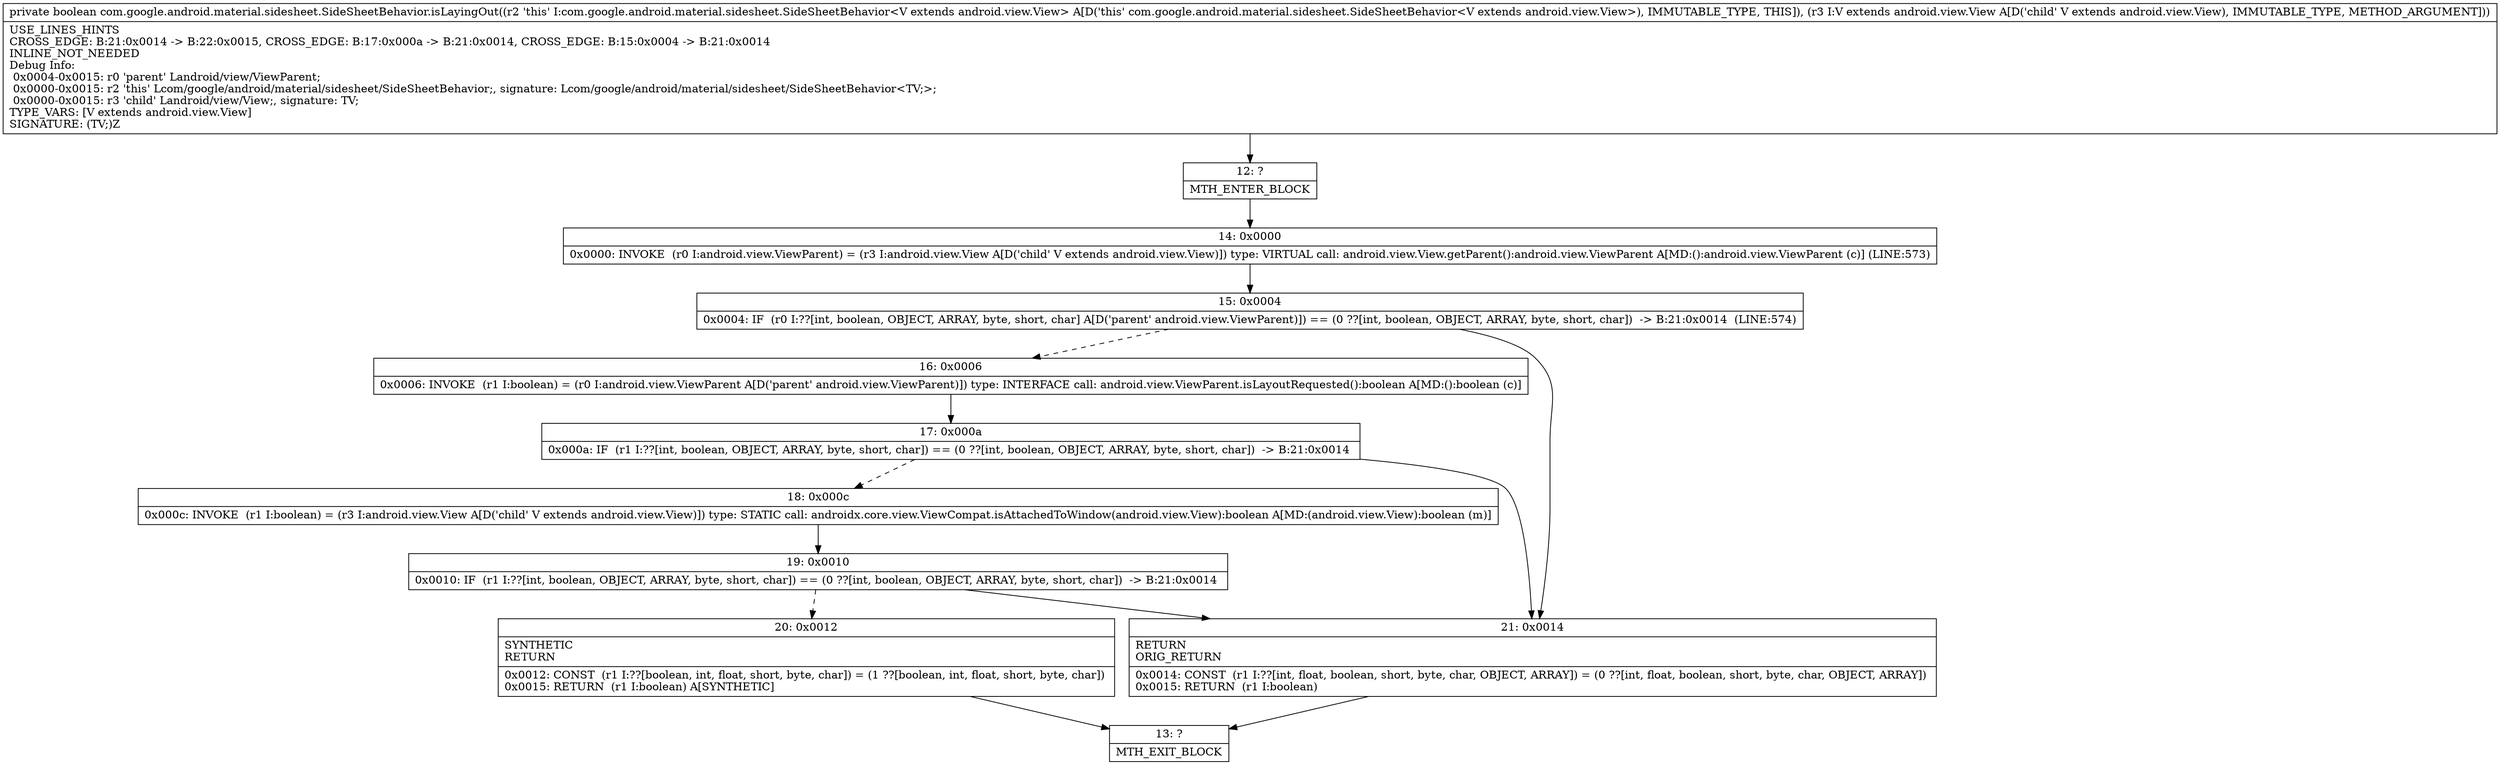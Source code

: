 digraph "CFG forcom.google.android.material.sidesheet.SideSheetBehavior.isLayingOut(Landroid\/view\/View;)Z" {
Node_12 [shape=record,label="{12\:\ ?|MTH_ENTER_BLOCK\l}"];
Node_14 [shape=record,label="{14\:\ 0x0000|0x0000: INVOKE  (r0 I:android.view.ViewParent) = (r3 I:android.view.View A[D('child' V extends android.view.View)]) type: VIRTUAL call: android.view.View.getParent():android.view.ViewParent A[MD:():android.view.ViewParent (c)] (LINE:573)\l}"];
Node_15 [shape=record,label="{15\:\ 0x0004|0x0004: IF  (r0 I:??[int, boolean, OBJECT, ARRAY, byte, short, char] A[D('parent' android.view.ViewParent)]) == (0 ??[int, boolean, OBJECT, ARRAY, byte, short, char])  \-\> B:21:0x0014  (LINE:574)\l}"];
Node_16 [shape=record,label="{16\:\ 0x0006|0x0006: INVOKE  (r1 I:boolean) = (r0 I:android.view.ViewParent A[D('parent' android.view.ViewParent)]) type: INTERFACE call: android.view.ViewParent.isLayoutRequested():boolean A[MD:():boolean (c)]\l}"];
Node_17 [shape=record,label="{17\:\ 0x000a|0x000a: IF  (r1 I:??[int, boolean, OBJECT, ARRAY, byte, short, char]) == (0 ??[int, boolean, OBJECT, ARRAY, byte, short, char])  \-\> B:21:0x0014 \l}"];
Node_18 [shape=record,label="{18\:\ 0x000c|0x000c: INVOKE  (r1 I:boolean) = (r3 I:android.view.View A[D('child' V extends android.view.View)]) type: STATIC call: androidx.core.view.ViewCompat.isAttachedToWindow(android.view.View):boolean A[MD:(android.view.View):boolean (m)]\l}"];
Node_19 [shape=record,label="{19\:\ 0x0010|0x0010: IF  (r1 I:??[int, boolean, OBJECT, ARRAY, byte, short, char]) == (0 ??[int, boolean, OBJECT, ARRAY, byte, short, char])  \-\> B:21:0x0014 \l}"];
Node_20 [shape=record,label="{20\:\ 0x0012|SYNTHETIC\lRETURN\l|0x0012: CONST  (r1 I:??[boolean, int, float, short, byte, char]) = (1 ??[boolean, int, float, short, byte, char]) \l0x0015: RETURN  (r1 I:boolean) A[SYNTHETIC]\l}"];
Node_13 [shape=record,label="{13\:\ ?|MTH_EXIT_BLOCK\l}"];
Node_21 [shape=record,label="{21\:\ 0x0014|RETURN\lORIG_RETURN\l|0x0014: CONST  (r1 I:??[int, float, boolean, short, byte, char, OBJECT, ARRAY]) = (0 ??[int, float, boolean, short, byte, char, OBJECT, ARRAY]) \l0x0015: RETURN  (r1 I:boolean) \l}"];
MethodNode[shape=record,label="{private boolean com.google.android.material.sidesheet.SideSheetBehavior.isLayingOut((r2 'this' I:com.google.android.material.sidesheet.SideSheetBehavior\<V extends android.view.View\> A[D('this' com.google.android.material.sidesheet.SideSheetBehavior\<V extends android.view.View\>), IMMUTABLE_TYPE, THIS]), (r3 I:V extends android.view.View A[D('child' V extends android.view.View), IMMUTABLE_TYPE, METHOD_ARGUMENT]))  | USE_LINES_HINTS\lCROSS_EDGE: B:21:0x0014 \-\> B:22:0x0015, CROSS_EDGE: B:17:0x000a \-\> B:21:0x0014, CROSS_EDGE: B:15:0x0004 \-\> B:21:0x0014\lINLINE_NOT_NEEDED\lDebug Info:\l  0x0004\-0x0015: r0 'parent' Landroid\/view\/ViewParent;\l  0x0000\-0x0015: r2 'this' Lcom\/google\/android\/material\/sidesheet\/SideSheetBehavior;, signature: Lcom\/google\/android\/material\/sidesheet\/SideSheetBehavior\<TV;\>;\l  0x0000\-0x0015: r3 'child' Landroid\/view\/View;, signature: TV;\lTYPE_VARS: [V extends android.view.View]\lSIGNATURE: (TV;)Z\l}"];
MethodNode -> Node_12;Node_12 -> Node_14;
Node_14 -> Node_15;
Node_15 -> Node_16[style=dashed];
Node_15 -> Node_21;
Node_16 -> Node_17;
Node_17 -> Node_18[style=dashed];
Node_17 -> Node_21;
Node_18 -> Node_19;
Node_19 -> Node_20[style=dashed];
Node_19 -> Node_21;
Node_20 -> Node_13;
Node_21 -> Node_13;
}

